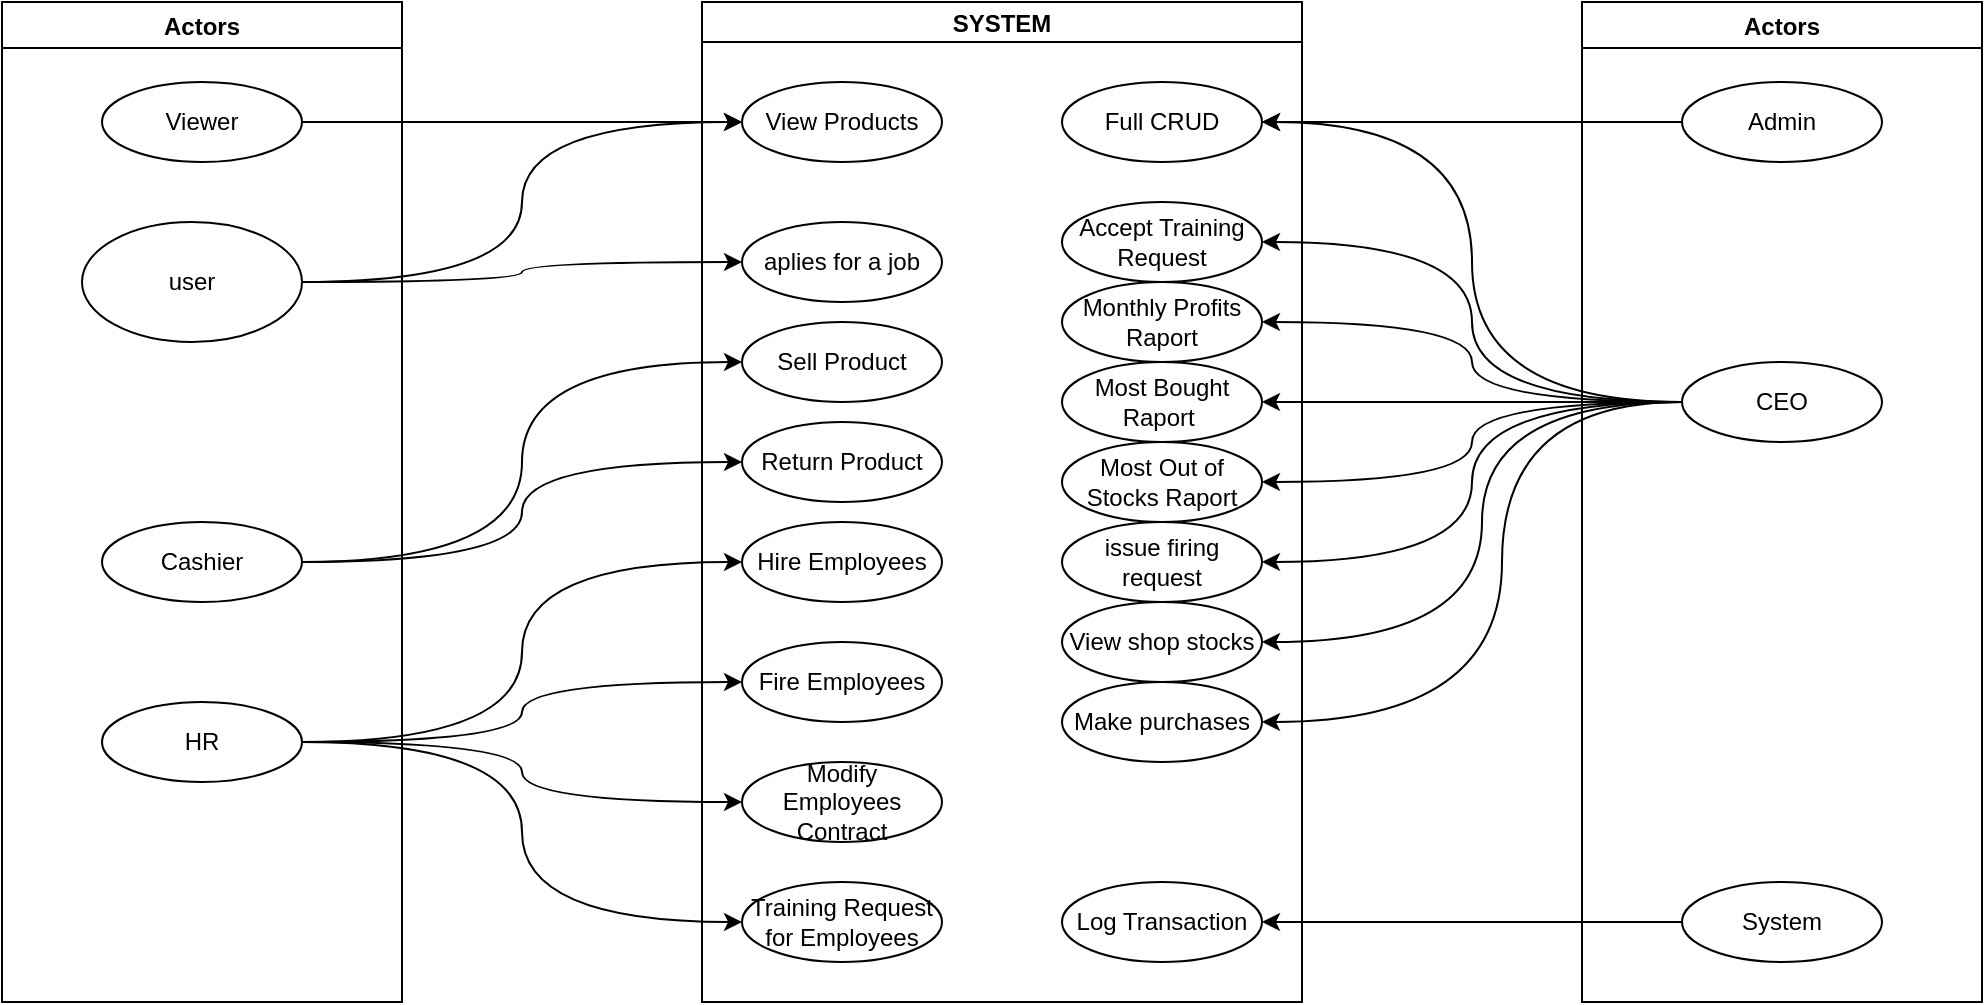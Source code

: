 <mxfile version="20.5.1" type="device"><diagram id="5eiXJWT3Cts3tot-xqKh" name="Page-1"><mxGraphModel dx="1038" dy="556" grid="1" gridSize="10" guides="1" tooltips="1" connect="1" arrows="1" fold="1" page="1" pageScale="1" pageWidth="1600" pageHeight="900" math="0" shadow="0"><root><mxCell id="0"/><mxCell id="1" parent="0"/><mxCell id="N-AkdQ0hME4Spi3bjVu5-6" value="SYSTEM" style="swimlane;startSize=20;horizontal=1;containerType=tree;" parent="1" vertex="1"><mxGeometry x="640" y="210" width="300" height="500" as="geometry"/></mxCell><mxCell id="N-AkdQ0hME4Spi3bjVu5-10" value="View Products" style="ellipse;whiteSpace=wrap;html=1;align=center;newEdgeStyle={&quot;edgeStyle&quot;:&quot;entityRelationEdgeStyle&quot;,&quot;startArrow&quot;:&quot;none&quot;,&quot;endArrow&quot;:&quot;none&quot;,&quot;segment&quot;:10,&quot;curved&quot;:1};treeFolding=1;treeMoving=1;" parent="N-AkdQ0hME4Spi3bjVu5-6" vertex="1"><mxGeometry x="20" y="40" width="100" height="40" as="geometry"/></mxCell><mxCell id="N-AkdQ0hME4Spi3bjVu5-11" value="Sell Product" style="ellipse;whiteSpace=wrap;html=1;align=center;newEdgeStyle={&quot;edgeStyle&quot;:&quot;entityRelationEdgeStyle&quot;,&quot;startArrow&quot;:&quot;none&quot;,&quot;endArrow&quot;:&quot;none&quot;,&quot;segment&quot;:10,&quot;curved&quot;:1};treeFolding=1;treeMoving=1;" parent="N-AkdQ0hME4Spi3bjVu5-6" vertex="1"><mxGeometry x="20" y="160" width="100" height="40" as="geometry"/></mxCell><mxCell id="N-AkdQ0hME4Spi3bjVu5-12" value="Return Product" style="ellipse;whiteSpace=wrap;html=1;align=center;newEdgeStyle={&quot;edgeStyle&quot;:&quot;entityRelationEdgeStyle&quot;,&quot;startArrow&quot;:&quot;none&quot;,&quot;endArrow&quot;:&quot;none&quot;,&quot;segment&quot;:10,&quot;curved&quot;:1};treeFolding=1;treeMoving=1;" parent="N-AkdQ0hME4Spi3bjVu5-6" vertex="1"><mxGeometry x="20" y="210" width="100" height="40" as="geometry"/></mxCell><mxCell id="N-AkdQ0hME4Spi3bjVu5-13" value="Hire Employees" style="ellipse;whiteSpace=wrap;html=1;align=center;newEdgeStyle={&quot;edgeStyle&quot;:&quot;entityRelationEdgeStyle&quot;,&quot;startArrow&quot;:&quot;none&quot;,&quot;endArrow&quot;:&quot;none&quot;,&quot;segment&quot;:10,&quot;curved&quot;:1};treeFolding=1;treeMoving=1;" parent="N-AkdQ0hME4Spi3bjVu5-6" vertex="1"><mxGeometry x="20" y="260" width="100" height="40" as="geometry"/></mxCell><mxCell id="N-AkdQ0hME4Spi3bjVu5-14" value="Fire Employees" style="ellipse;whiteSpace=wrap;html=1;align=center;newEdgeStyle={&quot;edgeStyle&quot;:&quot;entityRelationEdgeStyle&quot;,&quot;startArrow&quot;:&quot;none&quot;,&quot;endArrow&quot;:&quot;none&quot;,&quot;segment&quot;:10,&quot;curved&quot;:1};treeFolding=1;treeMoving=1;" parent="N-AkdQ0hME4Spi3bjVu5-6" vertex="1"><mxGeometry x="20" y="320" width="100" height="40" as="geometry"/></mxCell><mxCell id="N-AkdQ0hME4Spi3bjVu5-15" value="Modify Employees Contract" style="ellipse;whiteSpace=wrap;html=1;align=center;newEdgeStyle={&quot;edgeStyle&quot;:&quot;entityRelationEdgeStyle&quot;,&quot;startArrow&quot;:&quot;none&quot;,&quot;endArrow&quot;:&quot;none&quot;,&quot;segment&quot;:10,&quot;curved&quot;:1};treeFolding=1;treeMoving=1;" parent="N-AkdQ0hME4Spi3bjVu5-6" vertex="1"><mxGeometry x="20" y="380" width="100" height="40" as="geometry"/></mxCell><mxCell id="N-AkdQ0hME4Spi3bjVu5-16" value="Training Request for Employees" style="ellipse;whiteSpace=wrap;html=1;align=center;newEdgeStyle={&quot;edgeStyle&quot;:&quot;entityRelationEdgeStyle&quot;,&quot;startArrow&quot;:&quot;none&quot;,&quot;endArrow&quot;:&quot;none&quot;,&quot;segment&quot;:10,&quot;curved&quot;:1};treeFolding=1;treeMoving=1;" parent="N-AkdQ0hME4Spi3bjVu5-6" vertex="1"><mxGeometry x="20" y="440" width="100" height="40" as="geometry"/></mxCell><mxCell id="N-AkdQ0hME4Spi3bjVu5-17" value="Full CRUD" style="ellipse;whiteSpace=wrap;html=1;align=center;newEdgeStyle={&quot;edgeStyle&quot;:&quot;entityRelationEdgeStyle&quot;,&quot;startArrow&quot;:&quot;none&quot;,&quot;endArrow&quot;:&quot;none&quot;,&quot;segment&quot;:10,&quot;curved&quot;:1};treeFolding=1;treeMoving=1;" parent="N-AkdQ0hME4Spi3bjVu5-6" vertex="1"><mxGeometry x="180" y="40" width="100" height="40" as="geometry"/></mxCell><mxCell id="N-AkdQ0hME4Spi3bjVu5-18" value="Accept Training Request" style="ellipse;whiteSpace=wrap;html=1;align=center;newEdgeStyle={&quot;edgeStyle&quot;:&quot;entityRelationEdgeStyle&quot;,&quot;startArrow&quot;:&quot;none&quot;,&quot;endArrow&quot;:&quot;none&quot;,&quot;segment&quot;:10,&quot;curved&quot;:1};treeFolding=1;treeMoving=1;" parent="N-AkdQ0hME4Spi3bjVu5-6" vertex="1"><mxGeometry x="180" y="100" width="100" height="40" as="geometry"/></mxCell><mxCell id="N-AkdQ0hME4Spi3bjVu5-19" value="&lt;div&gt;&lt;span style=&quot;background-color: initial;&quot;&gt;Monthly Profits&lt;/span&gt;&lt;br&gt;&lt;/div&gt;&lt;div&gt;&lt;span style=&quot;background-color: initial;&quot;&gt;Raport&lt;/span&gt;&lt;/div&gt;" style="ellipse;whiteSpace=wrap;html=1;align=center;newEdgeStyle={&quot;edgeStyle&quot;:&quot;entityRelationEdgeStyle&quot;,&quot;startArrow&quot;:&quot;none&quot;,&quot;endArrow&quot;:&quot;none&quot;,&quot;segment&quot;:10,&quot;curved&quot;:1};treeFolding=1;treeMoving=1;" parent="N-AkdQ0hME4Spi3bjVu5-6" vertex="1"><mxGeometry x="180" y="140" width="100" height="40" as="geometry"/></mxCell><mxCell id="N-AkdQ0hME4Spi3bjVu5-20" value="Most Bought Raport&amp;nbsp;" style="ellipse;whiteSpace=wrap;html=1;align=center;newEdgeStyle={&quot;edgeStyle&quot;:&quot;entityRelationEdgeStyle&quot;,&quot;startArrow&quot;:&quot;none&quot;,&quot;endArrow&quot;:&quot;none&quot;,&quot;segment&quot;:10,&quot;curved&quot;:1};treeFolding=1;treeMoving=1;" parent="N-AkdQ0hME4Spi3bjVu5-6" vertex="1"><mxGeometry x="180" y="180" width="100" height="40" as="geometry"/></mxCell><mxCell id="N-AkdQ0hME4Spi3bjVu5-21" value="Most Out of Stocks Raport" style="ellipse;whiteSpace=wrap;html=1;align=center;newEdgeStyle={&quot;edgeStyle&quot;:&quot;entityRelationEdgeStyle&quot;,&quot;startArrow&quot;:&quot;none&quot;,&quot;endArrow&quot;:&quot;none&quot;,&quot;segment&quot;:10,&quot;curved&quot;:1};treeFolding=1;treeMoving=1;" parent="N-AkdQ0hME4Spi3bjVu5-6" vertex="1"><mxGeometry x="180" y="220" width="100" height="40" as="geometry"/></mxCell><mxCell id="N-AkdQ0hME4Spi3bjVu5-22" value="Log Transaction" style="ellipse;whiteSpace=wrap;html=1;align=center;newEdgeStyle={&quot;edgeStyle&quot;:&quot;entityRelationEdgeStyle&quot;,&quot;startArrow&quot;:&quot;none&quot;,&quot;endArrow&quot;:&quot;none&quot;,&quot;segment&quot;:10,&quot;curved&quot;:1};treeFolding=1;treeMoving=1;" parent="N-AkdQ0hME4Spi3bjVu5-6" vertex="1"><mxGeometry x="180" y="440" width="100" height="40" as="geometry"/></mxCell><mxCell id="f368Dle6-ZDKVgizu1Wz-4" value="aplies for a job" style="ellipse;whiteSpace=wrap;html=1;" parent="N-AkdQ0hME4Spi3bjVu5-6" vertex="1"><mxGeometry x="20" y="110" width="100" height="40" as="geometry"/></mxCell><mxCell id="f368Dle6-ZDKVgizu1Wz-11" value="issue firing request" style="ellipse;whiteSpace=wrap;html=1;align=center;newEdgeStyle={&quot;edgeStyle&quot;:&quot;entityRelationEdgeStyle&quot;,&quot;startArrow&quot;:&quot;none&quot;,&quot;endArrow&quot;:&quot;none&quot;,&quot;segment&quot;:10,&quot;curved&quot;:1};treeFolding=1;treeMoving=1;" parent="N-AkdQ0hME4Spi3bjVu5-6" vertex="1"><mxGeometry x="180" y="260" width="100" height="40" as="geometry"/></mxCell><mxCell id="_lEGhVk72yYkUhE_K1ab-2" value="View shop stocks" style="ellipse;whiteSpace=wrap;html=1;align=center;newEdgeStyle={&quot;edgeStyle&quot;:&quot;entityRelationEdgeStyle&quot;,&quot;startArrow&quot;:&quot;none&quot;,&quot;endArrow&quot;:&quot;none&quot;,&quot;segment&quot;:10,&quot;curved&quot;:1};treeFolding=1;treeMoving=1;" vertex="1" parent="N-AkdQ0hME4Spi3bjVu5-6"><mxGeometry x="180" y="300" width="100" height="40" as="geometry"/></mxCell><mxCell id="_lEGhVk72yYkUhE_K1ab-3" value="Make purchases" style="ellipse;whiteSpace=wrap;html=1;align=center;newEdgeStyle={&quot;edgeStyle&quot;:&quot;entityRelationEdgeStyle&quot;,&quot;startArrow&quot;:&quot;none&quot;,&quot;endArrow&quot;:&quot;none&quot;,&quot;segment&quot;:10,&quot;curved&quot;:1};treeFolding=1;treeMoving=1;" vertex="1" parent="N-AkdQ0hME4Spi3bjVu5-6"><mxGeometry x="180" y="340" width="100" height="40" as="geometry"/></mxCell><mxCell id="N-AkdQ0hME4Spi3bjVu5-25" value="Actors" style="swimlane;" parent="1" vertex="1"><mxGeometry x="290" y="210" width="200" height="500" as="geometry"/></mxCell><mxCell id="N-AkdQ0hME4Spi3bjVu5-26" value="Viewer" style="ellipse;whiteSpace=wrap;html=1;align=center;newEdgeStyle={&quot;edgeStyle&quot;:&quot;entityRelationEdgeStyle&quot;,&quot;startArrow&quot;:&quot;none&quot;,&quot;endArrow&quot;:&quot;none&quot;,&quot;segment&quot;:10,&quot;curved&quot;:1};treeFolding=1;treeMoving=1;" parent="N-AkdQ0hME4Spi3bjVu5-25" vertex="1"><mxGeometry x="50" y="40" width="100" height="40" as="geometry"/></mxCell><mxCell id="N-AkdQ0hME4Spi3bjVu5-28" value="Cashier" style="ellipse;whiteSpace=wrap;html=1;align=center;newEdgeStyle={&quot;edgeStyle&quot;:&quot;entityRelationEdgeStyle&quot;,&quot;startArrow&quot;:&quot;none&quot;,&quot;endArrow&quot;:&quot;none&quot;,&quot;segment&quot;:10,&quot;curved&quot;:1};treeFolding=1;treeMoving=1;" parent="N-AkdQ0hME4Spi3bjVu5-25" vertex="1"><mxGeometry x="50" y="260" width="100" height="40" as="geometry"/></mxCell><mxCell id="N-AkdQ0hME4Spi3bjVu5-31" value="HR" style="ellipse;whiteSpace=wrap;html=1;align=center;newEdgeStyle={&quot;edgeStyle&quot;:&quot;entityRelationEdgeStyle&quot;,&quot;startArrow&quot;:&quot;none&quot;,&quot;endArrow&quot;:&quot;none&quot;,&quot;segment&quot;:10,&quot;curved&quot;:1};treeFolding=1;treeMoving=1;" parent="N-AkdQ0hME4Spi3bjVu5-25" vertex="1"><mxGeometry x="50" y="350" width="100" height="40" as="geometry"/></mxCell><mxCell id="f368Dle6-ZDKVgizu1Wz-1" value="user" style="ellipse;whiteSpace=wrap;html=1;" parent="N-AkdQ0hME4Spi3bjVu5-25" vertex="1"><mxGeometry x="40" y="110" width="110" height="60" as="geometry"/></mxCell><mxCell id="N-AkdQ0hME4Spi3bjVu5-27" style="edgeStyle=orthogonalEdgeStyle;rounded=0;orthogonalLoop=1;jettySize=auto;html=1;exitX=1;exitY=0.5;exitDx=0;exitDy=0;entryX=0;entryY=0.5;entryDx=0;entryDy=0;curved=1;" parent="1" source="N-AkdQ0hME4Spi3bjVu5-26" target="N-AkdQ0hME4Spi3bjVu5-10" edge="1"><mxGeometry relative="1" as="geometry"/></mxCell><mxCell id="N-AkdQ0hME4Spi3bjVu5-29" style="edgeStyle=orthogonalEdgeStyle;curved=1;rounded=0;orthogonalLoop=1;jettySize=auto;html=1;exitX=1;exitY=0.5;exitDx=0;exitDy=0;entryX=0;entryY=0.5;entryDx=0;entryDy=0;" parent="1" source="N-AkdQ0hME4Spi3bjVu5-28" target="N-AkdQ0hME4Spi3bjVu5-11" edge="1"><mxGeometry relative="1" as="geometry"/></mxCell><mxCell id="N-AkdQ0hME4Spi3bjVu5-30" style="edgeStyle=orthogonalEdgeStyle;curved=1;rounded=0;orthogonalLoop=1;jettySize=auto;html=1;exitX=1;exitY=0.5;exitDx=0;exitDy=0;entryX=0;entryY=0.5;entryDx=0;entryDy=0;" parent="1" source="N-AkdQ0hME4Spi3bjVu5-28" target="N-AkdQ0hME4Spi3bjVu5-12" edge="1"><mxGeometry relative="1" as="geometry"/></mxCell><mxCell id="N-AkdQ0hME4Spi3bjVu5-32" style="edgeStyle=orthogonalEdgeStyle;curved=1;rounded=0;orthogonalLoop=1;jettySize=auto;html=1;exitX=1;exitY=0.5;exitDx=0;exitDy=0;entryX=0;entryY=0.5;entryDx=0;entryDy=0;" parent="1" source="N-AkdQ0hME4Spi3bjVu5-31" target="N-AkdQ0hME4Spi3bjVu5-13" edge="1"><mxGeometry relative="1" as="geometry"/></mxCell><mxCell id="N-AkdQ0hME4Spi3bjVu5-33" style="edgeStyle=orthogonalEdgeStyle;curved=1;rounded=0;orthogonalLoop=1;jettySize=auto;html=1;exitX=1;exitY=0.5;exitDx=0;exitDy=0;entryX=0;entryY=0.5;entryDx=0;entryDy=0;" parent="1" source="N-AkdQ0hME4Spi3bjVu5-31" target="N-AkdQ0hME4Spi3bjVu5-14" edge="1"><mxGeometry relative="1" as="geometry"/></mxCell><mxCell id="N-AkdQ0hME4Spi3bjVu5-34" style="edgeStyle=orthogonalEdgeStyle;curved=1;rounded=0;orthogonalLoop=1;jettySize=auto;html=1;exitX=1;exitY=0.5;exitDx=0;exitDy=0;entryX=0;entryY=0.5;entryDx=0;entryDy=0;" parent="1" source="N-AkdQ0hME4Spi3bjVu5-31" target="N-AkdQ0hME4Spi3bjVu5-15" edge="1"><mxGeometry relative="1" as="geometry"/></mxCell><mxCell id="N-AkdQ0hME4Spi3bjVu5-35" value="Actors" style="swimlane;" parent="1" vertex="1"><mxGeometry x="1080" y="210" width="200" height="500" as="geometry"/></mxCell><mxCell id="N-AkdQ0hME4Spi3bjVu5-36" value="Admin" style="ellipse;whiteSpace=wrap;html=1;align=center;newEdgeStyle={&quot;edgeStyle&quot;:&quot;entityRelationEdgeStyle&quot;,&quot;startArrow&quot;:&quot;none&quot;,&quot;endArrow&quot;:&quot;none&quot;,&quot;segment&quot;:10,&quot;curved&quot;:1};treeFolding=1;treeMoving=1;" parent="N-AkdQ0hME4Spi3bjVu5-35" vertex="1"><mxGeometry x="50" y="40" width="100" height="40" as="geometry"/></mxCell><mxCell id="N-AkdQ0hME4Spi3bjVu5-37" value="CEO" style="ellipse;whiteSpace=wrap;html=1;align=center;newEdgeStyle={&quot;edgeStyle&quot;:&quot;entityRelationEdgeStyle&quot;,&quot;startArrow&quot;:&quot;none&quot;,&quot;endArrow&quot;:&quot;none&quot;,&quot;segment&quot;:10,&quot;curved&quot;:1};treeFolding=1;treeMoving=1;" parent="N-AkdQ0hME4Spi3bjVu5-35" vertex="1"><mxGeometry x="50" y="180" width="100" height="40" as="geometry"/></mxCell><mxCell id="N-AkdQ0hME4Spi3bjVu5-38" value="System" style="ellipse;whiteSpace=wrap;html=1;align=center;newEdgeStyle={&quot;edgeStyle&quot;:&quot;entityRelationEdgeStyle&quot;,&quot;startArrow&quot;:&quot;none&quot;,&quot;endArrow&quot;:&quot;none&quot;,&quot;segment&quot;:10,&quot;curved&quot;:1};treeFolding=1;treeMoving=1;" parent="N-AkdQ0hME4Spi3bjVu5-35" vertex="1"><mxGeometry x="50" y="440" width="100" height="40" as="geometry"/></mxCell><mxCell id="N-AkdQ0hME4Spi3bjVu5-39" style="edgeStyle=orthogonalEdgeStyle;curved=1;rounded=0;orthogonalLoop=1;jettySize=auto;html=1;exitX=0;exitY=0.5;exitDx=0;exitDy=0;entryX=1;entryY=0.5;entryDx=0;entryDy=0;" parent="1" source="N-AkdQ0hME4Spi3bjVu5-36" target="N-AkdQ0hME4Spi3bjVu5-17" edge="1"><mxGeometry relative="1" as="geometry"/></mxCell><mxCell id="N-AkdQ0hME4Spi3bjVu5-40" style="edgeStyle=orthogonalEdgeStyle;curved=1;rounded=0;orthogonalLoop=1;jettySize=auto;html=1;exitX=0;exitY=0.5;exitDx=0;exitDy=0;entryX=1;entryY=0.5;entryDx=0;entryDy=0;" parent="1" source="N-AkdQ0hME4Spi3bjVu5-37" target="N-AkdQ0hME4Spi3bjVu5-18" edge="1"><mxGeometry relative="1" as="geometry"/></mxCell><mxCell id="N-AkdQ0hME4Spi3bjVu5-41" style="edgeStyle=orthogonalEdgeStyle;curved=1;rounded=0;orthogonalLoop=1;jettySize=auto;html=1;exitX=0;exitY=0.5;exitDx=0;exitDy=0;entryX=1;entryY=0.5;entryDx=0;entryDy=0;" parent="1" source="N-AkdQ0hME4Spi3bjVu5-37" target="N-AkdQ0hME4Spi3bjVu5-19" edge="1"><mxGeometry relative="1" as="geometry"/></mxCell><mxCell id="N-AkdQ0hME4Spi3bjVu5-42" style="edgeStyle=orthogonalEdgeStyle;curved=1;rounded=0;orthogonalLoop=1;jettySize=auto;html=1;exitX=0;exitY=0.5;exitDx=0;exitDy=0;entryX=1;entryY=0.5;entryDx=0;entryDy=0;" parent="1" source="N-AkdQ0hME4Spi3bjVu5-37" target="N-AkdQ0hME4Spi3bjVu5-20" edge="1"><mxGeometry relative="1" as="geometry"/></mxCell><mxCell id="N-AkdQ0hME4Spi3bjVu5-43" style="edgeStyle=orthogonalEdgeStyle;curved=1;rounded=0;orthogonalLoop=1;jettySize=auto;html=1;exitX=0;exitY=0.5;exitDx=0;exitDy=0;entryX=1;entryY=0.5;entryDx=0;entryDy=0;" parent="1" source="N-AkdQ0hME4Spi3bjVu5-37" target="N-AkdQ0hME4Spi3bjVu5-21" edge="1"><mxGeometry relative="1" as="geometry"/></mxCell><mxCell id="N-AkdQ0hME4Spi3bjVu5-44" style="edgeStyle=orthogonalEdgeStyle;curved=1;rounded=0;orthogonalLoop=1;jettySize=auto;html=1;exitX=0;exitY=0.5;exitDx=0;exitDy=0;entryX=1;entryY=0.5;entryDx=0;entryDy=0;" parent="1" source="N-AkdQ0hME4Spi3bjVu5-37" target="N-AkdQ0hME4Spi3bjVu5-17" edge="1"><mxGeometry relative="1" as="geometry"/></mxCell><mxCell id="N-AkdQ0hME4Spi3bjVu5-45" style="edgeStyle=orthogonalEdgeStyle;curved=1;rounded=0;orthogonalLoop=1;jettySize=auto;html=1;exitX=1;exitY=0.5;exitDx=0;exitDy=0;entryX=0;entryY=0.5;entryDx=0;entryDy=0;" parent="1" source="N-AkdQ0hME4Spi3bjVu5-31" target="N-AkdQ0hME4Spi3bjVu5-16" edge="1"><mxGeometry relative="1" as="geometry"/></mxCell><mxCell id="N-AkdQ0hME4Spi3bjVu5-46" style="edgeStyle=orthogonalEdgeStyle;curved=1;rounded=0;orthogonalLoop=1;jettySize=auto;html=1;exitX=0;exitY=0.5;exitDx=0;exitDy=0;entryX=1;entryY=0.5;entryDx=0;entryDy=0;" parent="1" source="N-AkdQ0hME4Spi3bjVu5-38" target="N-AkdQ0hME4Spi3bjVu5-22" edge="1"><mxGeometry relative="1" as="geometry"/></mxCell><mxCell id="f368Dle6-ZDKVgizu1Wz-8" style="edgeStyle=orthogonalEdgeStyle;orthogonalLoop=1;jettySize=auto;html=1;exitX=1;exitY=0.5;exitDx=0;exitDy=0;entryX=0;entryY=0.5;entryDx=0;entryDy=0;curved=1;" parent="1" source="f368Dle6-ZDKVgizu1Wz-1" target="f368Dle6-ZDKVgizu1Wz-4" edge="1"><mxGeometry relative="1" as="geometry"/></mxCell><mxCell id="f368Dle6-ZDKVgizu1Wz-9" style="edgeStyle=orthogonalEdgeStyle;curved=1;orthogonalLoop=1;jettySize=auto;html=1;exitX=1;exitY=0.5;exitDx=0;exitDy=0;entryX=0;entryY=0.5;entryDx=0;entryDy=0;" parent="1" source="f368Dle6-ZDKVgizu1Wz-1" target="N-AkdQ0hME4Spi3bjVu5-10" edge="1"><mxGeometry relative="1" as="geometry"/></mxCell><mxCell id="f368Dle6-ZDKVgizu1Wz-12" style="edgeStyle=orthogonalEdgeStyle;curved=1;rounded=0;orthogonalLoop=1;jettySize=auto;html=1;exitX=0;exitY=0.5;exitDx=0;exitDy=0;entryX=1;entryY=0.5;entryDx=0;entryDy=0;" parent="1" source="N-AkdQ0hME4Spi3bjVu5-37" target="f368Dle6-ZDKVgizu1Wz-11" edge="1"><mxGeometry relative="1" as="geometry"><mxPoint x="1130" y="410" as="sourcePoint"/><mxPoint x="920" y="430" as="targetPoint"/></mxGeometry></mxCell><mxCell id="_lEGhVk72yYkUhE_K1ab-8" style="edgeStyle=orthogonalEdgeStyle;rounded=0;orthogonalLoop=1;jettySize=auto;html=1;exitX=0;exitY=0.5;exitDx=0;exitDy=0;entryX=1;entryY=0.5;entryDx=0;entryDy=0;curved=1;" edge="1" parent="1" source="N-AkdQ0hME4Spi3bjVu5-37" target="_lEGhVk72yYkUhE_K1ab-2"><mxGeometry relative="1" as="geometry"><Array as="points"><mxPoint x="1030" y="410"/><mxPoint x="1030" y="530"/></Array></mxGeometry></mxCell><mxCell id="_lEGhVk72yYkUhE_K1ab-10" style="edgeStyle=orthogonalEdgeStyle;curved=1;rounded=0;orthogonalLoop=1;jettySize=auto;html=1;exitX=0;exitY=0.5;exitDx=0;exitDy=0;entryX=1;entryY=0.5;entryDx=0;entryDy=0;" edge="1" parent="1" source="N-AkdQ0hME4Spi3bjVu5-37" target="_lEGhVk72yYkUhE_K1ab-3"><mxGeometry relative="1" as="geometry"><Array as="points"><mxPoint x="1040" y="410"/><mxPoint x="1040" y="570"/></Array></mxGeometry></mxCell></root></mxGraphModel></diagram></mxfile>